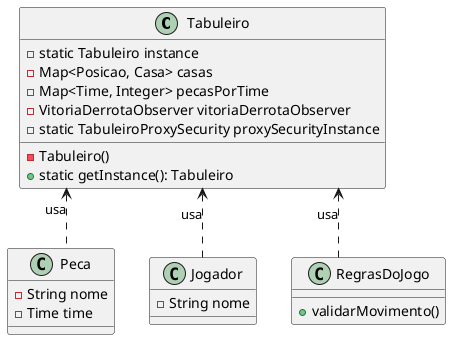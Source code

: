 @startuml
skinparam linetype ortho

class Tabuleiro {
    - static Tabuleiro instance
    - Map<Posicao, Casa> casas
    - Map<Time, Integer> pecasPorTime
    - VitoriaDerrotaObserver vitoriaDerrotaObserver
    - static TabuleiroProxySecurity proxySecurityInstance
    - Tabuleiro()
    + static getInstance(): Tabuleiro
}

class Peca {
    - String nome
    - Time time
}

class Jogador {
    - String nome
}

class RegrasDoJogo {
    + validarMovimento()
}

Tabuleiro <.. Peca : usa
Tabuleiro <.. Jogador : usa
Tabuleiro <.. RegrasDoJogo : usa
@enduml